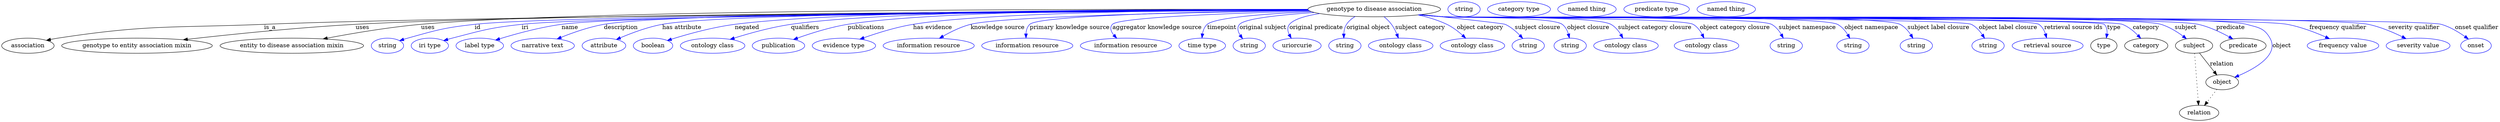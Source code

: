 digraph {
	graph [bb="0,0,5946.4,283"];
	node [label="\N"];
	"genotype to disease association"	[height=0.5,
		label="genotype to disease association",
		pos="3267.4,265",
		width=4.3871];
	association	[height=0.5,
		pos="62.394,178",
		width=1.7332];
	"genotype to disease association" -> association	[label=is_a,
		lp="638.39,221.5",
		pos="e,106.72,190.67 3110.1,263.03 2618.1,259.84 1112.7,248.66 624.39,229 406.3,220.22 350.23,228.52 134.39,196 128.62,195.13 122.62,\
194.03 116.66,192.81"];
	"genotype to entity association mixin"	[height=0.5,
		pos="322.39,178",
		width=4.9829];
	"genotype to disease association" -> "genotype to entity association mixin"	[label=uses,
		lp="858.89,221.5",
		pos="e,432.51,192.21 3110.1,263.41 2645.7,261.38 1285.9,253.48 842.39,229 704.99,221.42 547.8,205.26 442.54,193.35"];
	"entity to disease association mixin"	[height=0.5,
		pos="690.39,178",
		width=4.7482];
	"genotype to disease association" -> "entity to disease association mixin"	[label=uses,
		lp="1013.9,221.5",
		pos="e,764.77,194.24 3109.4,264.57 2664.8,265.69 1408.3,265.43 997.39,229 921.6,222.28 836.24,207.81 774.8,196.16"];
	id	[color=blue,
		height=0.5,
		label=string,
		pos="917.39,178",
		width=1.0652];
	"genotype to disease association" -> id	[color=blue,
		label=id,
		lp="1131.4,221.5",
		pos="e,946.38,189.98 3110.1,263.14 2648.8,260.39 1319.5,250.64 1124.4,229 1052.7,221.04 1034.9,215.43 965.39,196 962.29,195.13 959.09,\
194.17 955.89,193.15",
		style=solid];
	iri	[color=blue,
		height=0.5,
		label="iri type",
		pos="1018.4,178",
		width=1.2277];
	"genotype to disease association" -> iri	[color=blue,
		label=iri,
		lp="1244.4,221.5",
		pos="e,1051.3,190.19 3110.5,262.93 2666.3,259.65 1420.3,248.81 1236.4,229 1162,220.99 1143.8,214.78 1071.4,196 1068,195.12 1064.5,194.16 \
1061.1,193.14",
		style=solid];
	name	[color=blue,
		height=0.5,
		label="label type",
		pos="1137.4,178",
		width=1.5707];
	"genotype to disease association" -> name	[color=blue,
		label=name,
		lp="1351.4,221.5",
		pos="e,1175.2,191.54 3110.1,263.27 2680,260.98 1505,252.61 1331.4,229 1280.6,222.09 1224,206.58 1185.1,194.65",
		style=solid];
	description	[color=blue,
		height=0.5,
		label="narrative text",
		pos="1287.4,178",
		width=2.0943];
	"genotype to disease association" -> description	[color=blue,
		label=description,
		lp="1471.9,221.5",
		pos="e,1321.2,194.15 3109.6,263.83 2694.7,262.98 1593.9,258 1431.4,229 1396.6,222.78 1358.8,209.42 1330.7,198.07",
		style=solid];
	"has attribute"	[color=blue,
		height=0.5,
		label=attribute,
		pos="1432.4,178",
		width=1.4443];
	"genotype to disease association" -> "has attribute"	[color=blue,
		label="has attribute",
		lp="1617.4,221.5",
		pos="e,1462,192.95 3109.9,263.68 2717.8,262.46 1718.9,256.65 1570.4,229 1535.9,222.58 1498.6,208.62 1471.5,197.07",
		style=solid];
	negated	[color=blue,
		height=0.5,
		label=boolean,
		pos="1549.4,178",
		width=1.2999];
	"genotype to disease association" -> negated	[color=blue,
		label=negated,
		lp="1772.4,221.5",
		pos="e,1583.2,190.46 3109.4,264.57 2774.8,265.1 2003.6,262.49 1743.4,229 1690.8,222.23 1632.1,205.81 1593.2,193.62",
		style=solid];
	qualifiers	[color=blue,
		height=0.5,
		label="ontology class",
		pos="1690.4,178",
		width=2.1304];
	"genotype to disease association" -> qualifiers	[color=blue,
		label=qualifiers,
		lp="1910.9,221.5",
		pos="e,1732.1,193.2 3109.4,264.7 2797.1,265.33 2110.7,262.65 1877.4,229 1830.7,222.26 1778.9,207.87 1741.7,196.25",
		style=solid];
	publications	[color=blue,
		height=0.5,
		label=publication,
		pos="1847.4,178",
		width=1.7332];
	"genotype to disease association" -> publications	[color=blue,
		label=publications,
		lp="2056.4,221.5",
		pos="e,1883.1,192.85 3109.5,264.82 2820.8,265.46 2218.8,262.53 2012.4,229 1971,222.28 1925.6,207.95 1892.8,196.35",
		style=solid];
	"has evidence"	[color=blue,
		height=0.5,
		label="evidence type",
		pos="2003.4,178",
		width=2.0943];
	"genotype to disease association" -> "has evidence"	[color=blue,
		label="has evidence",
		lp="2214.9,221.5",
		pos="e,2041.4,193.63 3109.6,264.06 2850.1,263.3 2344.6,257.98 2168.4,229 2128,222.35 2083.6,208.52 2051.1,197.09",
		style=solid];
	"knowledge source"	[color=blue,
		height=0.5,
		label="information resource",
		pos="2205.4,178",
		width=3.015];
	"genotype to disease association" -> "knowledge source"	[color=blue,
		label="knowledge source",
		lp="2369.9,221.5",
		pos="e,2230.9,195.61 3111.7,261.95 2859.2,258.09 2381.1,248.32 2305.4,229 2282.3,223.1 2258.3,211.34 2239.6,200.71",
		style=solid];
	"primary knowledge source"	[color=blue,
		height=0.5,
		label="information resource",
		pos="2440.4,178",
		width=3.015];
	"genotype to disease association" -> "primary knowledge source"	[color=blue,
		label="primary knowledge source",
		lp="2541.4,221.5",
		pos="e,2437.4,196.33 3110.6,262.49 2879,259.52 2470.3,251.16 2446.4,229 2440.3,223.32 2437.9,214.91 2437.3,206.59",
		style=solid];
	"aggregator knowledge source"	[color=blue,
		height=0.5,
		label="information resource",
		pos="2675.4,178",
		width=3.015];
	"genotype to disease association" -> "aggregator knowledge source"	[color=blue,
		label="aggregator knowledge source",
		lp="2749.9,221.5",
		pos="e,2653.6,195.87 3113.9,260.61 2934.4,255.88 2659.4,245.91 2643.4,229 2636.2,221.43 2639.7,212.05 2646.6,203.46",
		style=solid];
	timepoint	[color=blue,
		height=0.5,
		label="time type",
		pos="2857.4,178",
		width=1.5346];
	"genotype to disease association" -> timepoint	[color=blue,
		label=timepoint,
		lp="2904.4,221.5",
		pos="e,2856.8,196.43 3117.7,259.19 3012.9,254.42 2888.4,245.38 2869.4,229 2862.9,223.36 2859.5,214.85 2858,206.44",
		style=solid];
	"original subject"	[color=blue,
		height=0.5,
		label=string,
		pos="2969.4,178",
		width=1.0652];
	"genotype to disease association" -> "original subject"	[color=blue,
		label="original subject",
		lp="3002.4,221.5",
		pos="e,2953.6,194.82 3124.9,257.13 3045,251.78 2958.8,242.88 2946.4,229 2939.7,221.56 2942.3,211.86 2947.8,202.98",
		style=solid];
	"original predicate"	[color=blue,
		height=0.5,
		label=uriorcurie,
		pos="3083.4,178",
		width=1.5887];
	"genotype to disease association" -> "original predicate"	[color=blue,
		label="original predicate",
		lp="3128.9,221.5",
		pos="e,3069.6,195.8 3137.6,254.69 3104.8,249.53 3075.9,241.49 3065.4,229 3059.5,222.05 3060.9,213.06 3064.7,204.62",
		style=solid];
	"original object"	[color=blue,
		height=0.5,
		label=string,
		pos="3197.4,178",
		width=1.0652];
	"genotype to disease association" -> "original object"	[color=blue,
		label="original object",
		lp="3252.9,221.5",
		pos="e,3194.9,196.07 3221.7,247.64 3213.8,242.81 3206.5,236.69 3201.4,229 3197,222.32 3195.2,214 3194.8,206.08",
		style=solid];
	"subject category"	[color=blue,
		height=0.5,
		label="ontology class",
		pos="3330.4,178",
		width=2.1304];
	"genotype to disease association" -> "subject category"	[color=blue,
		label="subject category",
		lp="3376.9,221.5",
		pos="e,3325,196.22 3290.8,247.1 3297.1,241.81 3303.5,235.61 3308.4,229 3313.6,221.97 3317.9,213.49 3321.3,205.54",
		style=solid];
	"object category"	[color=blue,
		height=0.5,
		label="ontology class",
		pos="3501.4,178",
		width=2.1304];
	"genotype to disease association" -> "object category"	[color=blue,
		label="object category",
		lp="3519.9,221.5",
		pos="e,3485.3,195.91 3371.6,251.43 3394.9,246.31 3419.1,239.12 3440.4,229 3454,222.54 3467.2,212.41 3477.8,202.94",
		style=solid];
	"subject closure"	[color=blue,
		height=0.5,
		label=string,
		pos="3634.4,178",
		width=1.0652];
	"genotype to disease association" -> "subject closure"	[color=blue,
		label="subject closure",
		lp="3656.9,221.5",
		pos="e,3621.3,195.42 3379.4,252.24 3467,242.92 3574.7,231.12 3579.4,229 3592.6,223.04 3604.7,212.72 3614.3,203",
		style=solid];
	"object closure"	[color=blue,
		height=0.5,
		label=string,
		pos="3733.4,178",
		width=1.0652];
	"genotype to disease association" -> "object closure"	[color=blue,
		label="object closure",
		lp="3777.4,221.5",
		pos="e,3731.9,196.2 3378.3,252.12 3397,250.29 3416.2,248.5 3434.4,247 3465.6,244.42 3690.4,247.8 3715.4,229 3722.7,223.5 3727.1,214.76 \
3729.6,206.11",
		style=solid];
	"subject category closure"	[color=blue,
		height=0.5,
		label="ontology class",
		pos="3866.4,178",
		width=2.1304];
	"genotype to disease association" -> "subject category closure"	[color=blue,
		label="subject category closure",
		lp="3935.9,221.5",
		pos="e,3859.4,196.09 3376.9,251.96 3396.1,250.11 3415.8,248.37 3434.4,247 3478.4,243.76 3792.7,250.27 3831.4,229 3841.1,223.64 3848.8,\
214.27 3854.4,205.07",
		style=solid];
	"object category closure"	[color=blue,
		height=0.5,
		label="ontology class",
		pos="4059.4,178",
		width=2.1304];
	"genotype to disease association" -> "object category closure"	[color=blue,
		label="object category closure",
		lp="4126.9,221.5",
		pos="e,4053.4,196.11 3375.5,251.86 3395.1,249.98 3415.3,248.26 3434.4,247 3467.3,244.83 3998.7,245.26 4027.4,229 4036.8,223.66 4043.9,\
214.29 4049,205.09",
		style=solid];
	"subject namespace"	[color=blue,
		height=0.5,
		label=string,
		pos="4249.4,178",
		width=1.0652];
	"genotype to disease association" -> "subject namespace"	[color=blue,
		label="subject namespace",
		lp="4299.4,221.5",
		pos="e,4242.4,196.18 3375.1,251.78 3394.8,249.91 3415.2,248.2 3434.4,247 3477.7,244.3 4176.2,249.46 4214.4,229 4224.2,223.75 4231.9,214.39 \
4237.5,205.18",
		style=solid];
	"object namespace"	[color=blue,
		height=0.5,
		label=string,
		pos="4408.4,178",
		width=1.0652];
	"genotype to disease association" -> "object namespace"	[color=blue,
		label="object namespace",
		lp="4452.4,221.5",
		pos="e,4401,195.73 3374.6,251.77 3394.5,249.88 3415,248.17 3434.4,247 3486.4,243.86 4325.1,252.88 4371.4,229 4381.7,223.67 4389.9,213.99 \
4395.9,204.55",
		style=solid];
	"subject label closure"	[color=blue,
		height=0.5,
		label=string,
		pos="4559.4,178",
		width=1.0652];
	"genotype to disease association" -> "subject label closure"	[color=blue,
		label="subject label closure",
		lp="4612.4,221.5",
		pos="e,4551.4,195.77 3374.6,251.72 3394.5,249.84 3415,248.14 3434.4,247 3494.6,243.44 4466.4,255.92 4520.4,229 4531.1,223.66 4539.8,213.84 \
4546.2,204.3",
		style=solid];
	"object label closure"	[color=blue,
		height=0.5,
		label=string,
		pos="4730.4,178",
		width=1.0652];
	"genotype to disease association" -> "object label closure"	[color=blue,
		label="object label closure",
		lp="4777.9,221.5",
		pos="e,4722.1,195.79 3374.2,251.73 3394.2,249.83 3414.9,248.13 3434.4,247 3469.2,244.98 4659.1,244.34 4690.4,229 4701.2,223.69 4710.1,\
213.87 4716.7,204.33",
		style=solid];
	"retrieval source ids"	[color=blue,
		height=0.5,
		label="retrieval source",
		pos="4872.4,178",
		width=2.347];
	"genotype to disease association" -> "retrieval source ids"	[color=blue,
		label="retrieval source ids",
		lp="4933.9,221.5",
		pos="e,4870,196.45 3374.2,251.71 3394.2,249.81 3414.9,248.11 3434.4,247 3473.7,244.75 4818.7,251 4851.4,229 4859.2,223.72 4864.1,214.91 \
4867.2,206.14",
		style=solid];
	type	[height=0.5,
		pos="5006.4,178",
		width=0.86659];
	"genotype to disease association" -> type	[color=blue,
		label=type,
		lp="5030.4,221.5",
		pos="e,5012.3,196.12 3374.2,251.69 3394.2,249.79 3414.9,248.1 3434.4,247 3456.2,245.77 4992,244.54 5007.4,229 5013.3,223.03 5014.6,214.44 \
5013.9,206.05",
		style=solid];
	category	[height=0.5,
		pos="5107.4,178",
		width=1.4263];
	"genotype to disease association" -> category	[color=blue,
		label=category,
		lp="5106.9,221.5",
		pos="e,5094.4,195.45 3374.2,251.68 3394.2,249.79 3414.9,248.1 3434.4,247 3479.2,244.47 5008.5,245.05 5050.4,229 5064.5,223.6 5077.4,212.99 \
5087.4,202.94",
		style=solid];
	subject	[height=0.5,
		pos="5221.4,178",
		width=1.2277];
	"genotype to disease association" -> subject	[color=blue,
		label=subject,
		lp="5201.4,221.5",
		pos="e,5203.4,194.55 3374.2,251.67 3394.2,249.78 3414.9,248.09 3434.4,247 3529.1,241.69 5051.4,255.9 5142.4,229 5161.7,223.31 5180.7,\
211.44 5195.3,200.69",
		style=solid];
	predicate	[height=0.5,
		pos="5338.4,178",
		width=1.5165];
	"genotype to disease association" -> predicate	[color=blue,
		label=predicate,
		lp="5308.4,221.5",
		pos="e,5314,194.11 3374.2,251.66 3394.2,249.77 3414.9,248.09 3434.4,247 3534.1,241.44 5134,251.14 5231.4,229 5257.4,223.09 5284.6,210.27 \
5305.1,199.1",
		style=solid];
	object	[height=0.5,
		pos="5288.4,91",
		width=1.0832];
	"genotype to disease association" -> object	[color=blue,
		label=object,
		lp="5430.4,178",
		pos="e,5318.2,102.71 3374.2,251.65 3394.2,249.76 3414.9,248.08 3434.4,247 3540.5,241.11 5244,257.43 5346.4,229 5374.2,221.27 5388.1,221.08 \
5402.4,196 5424.7,156.94 5368.7,124.38 5327.5,106.59",
		style=solid];
	"frequency qualifier"	[color=blue,
		height=0.5,
		label="frequency value",
		pos="5576.4,178",
		width=2.3651];
	"genotype to disease association" -> "frequency qualifier"	[color=blue,
		label="frequency qualifier",
		lp="5564.4,221.5",
		pos="e,5544.2,194.74 3373.7,251.69 3393.9,249.78 3414.8,248.09 3434.4,247 3545.8,240.84 5333.7,249.45 5443.4,229 5475.1,223.09 5509.1,\
210.17 5534.8,198.94",
		style=solid];
	"severity qualifier"	[color=blue,
		height=0.5,
		label="severity value",
		pos="5755.4,178",
		width=2.1123];
	"genotype to disease association" -> "severity qualifier"	[color=blue,
		label="severity qualifier",
		lp="5745.4,221.5",
		pos="e,5726.6,194.86 3373.7,251.68 3393.9,249.77 3414.8,248.08 3434.4,247 3556.5,240.3 5516.6,253.66 5636.4,229 5664.8,223.16 5694.8,\
210.48 5717.6,199.35",
		style=solid];
	"onset qualifier"	[color=blue,
		height=0.5,
		label=onset,
		pos="5892.4,178",
		width=1.011];
	"genotype to disease association" -> "onset qualifier"	[color=blue,
		label="onset qualifier",
		lp="5894.9,221.5",
		pos="e,5874.5,193.85 3373.7,251.67 3393.9,249.76 3414.8,248.07 3434.4,247 3500.3,243.4 5746.9,247.09 5810.4,229 5830.6,223.23 5850.9,\
211 5866.1,200.07",
		style=solid];
	association_type	[color=blue,
		height=0.5,
		label=string,
		pos="3481.4,265",
		width=1.0652];
	association_category	[color=blue,
		height=0.5,
		label="category type",
		pos="3612.4,265",
		width=2.0762];
	subject -> object	[label=relation,
		lp="5287.4,134.5",
		pos="e,5275.7,108.05 5234.3,160.61 5244.3,147.95 5258.3,130.24 5269.5,115.98"];
	relation	[height=0.5,
		pos="5233.4,18",
		width=1.2999];
	subject -> relation	[pos="e,5232.1,36.188 5222.7,159.79 5224.8,132.48 5228.8,78.994 5231.3,46.38",
		style=dotted];
	"genotype to disease association_subject"	[color=blue,
		height=0.5,
		label="named thing",
		pos="3774.4,265",
		width=1.9318];
	"genotype to disease association_predicate"	[color=blue,
		height=0.5,
		label="predicate type",
		pos="3940.4,265",
		width=2.1665];
	object -> relation	[pos="e,5246.2,35.54 5275.9,73.889 5269,64.939 5260.2,53.617 5252.4,43.584",
		style=dotted];
	"genotype to disease association_object"	[color=blue,
		height=0.5,
		label="named thing",
		pos="4106.4,265",
		width=1.9318];
}
